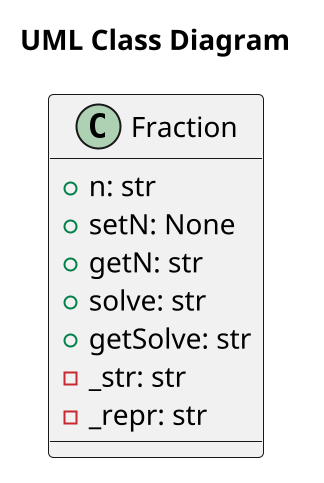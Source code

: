 @startuml fraction
scale 2
title "UML Class Diagram"
class Fraction
{
    + n: str
    + setN: None
    + getN: str
    + solve: str
    + getSolve: str
    -_str: str
    -_repr: str
}
@enduml